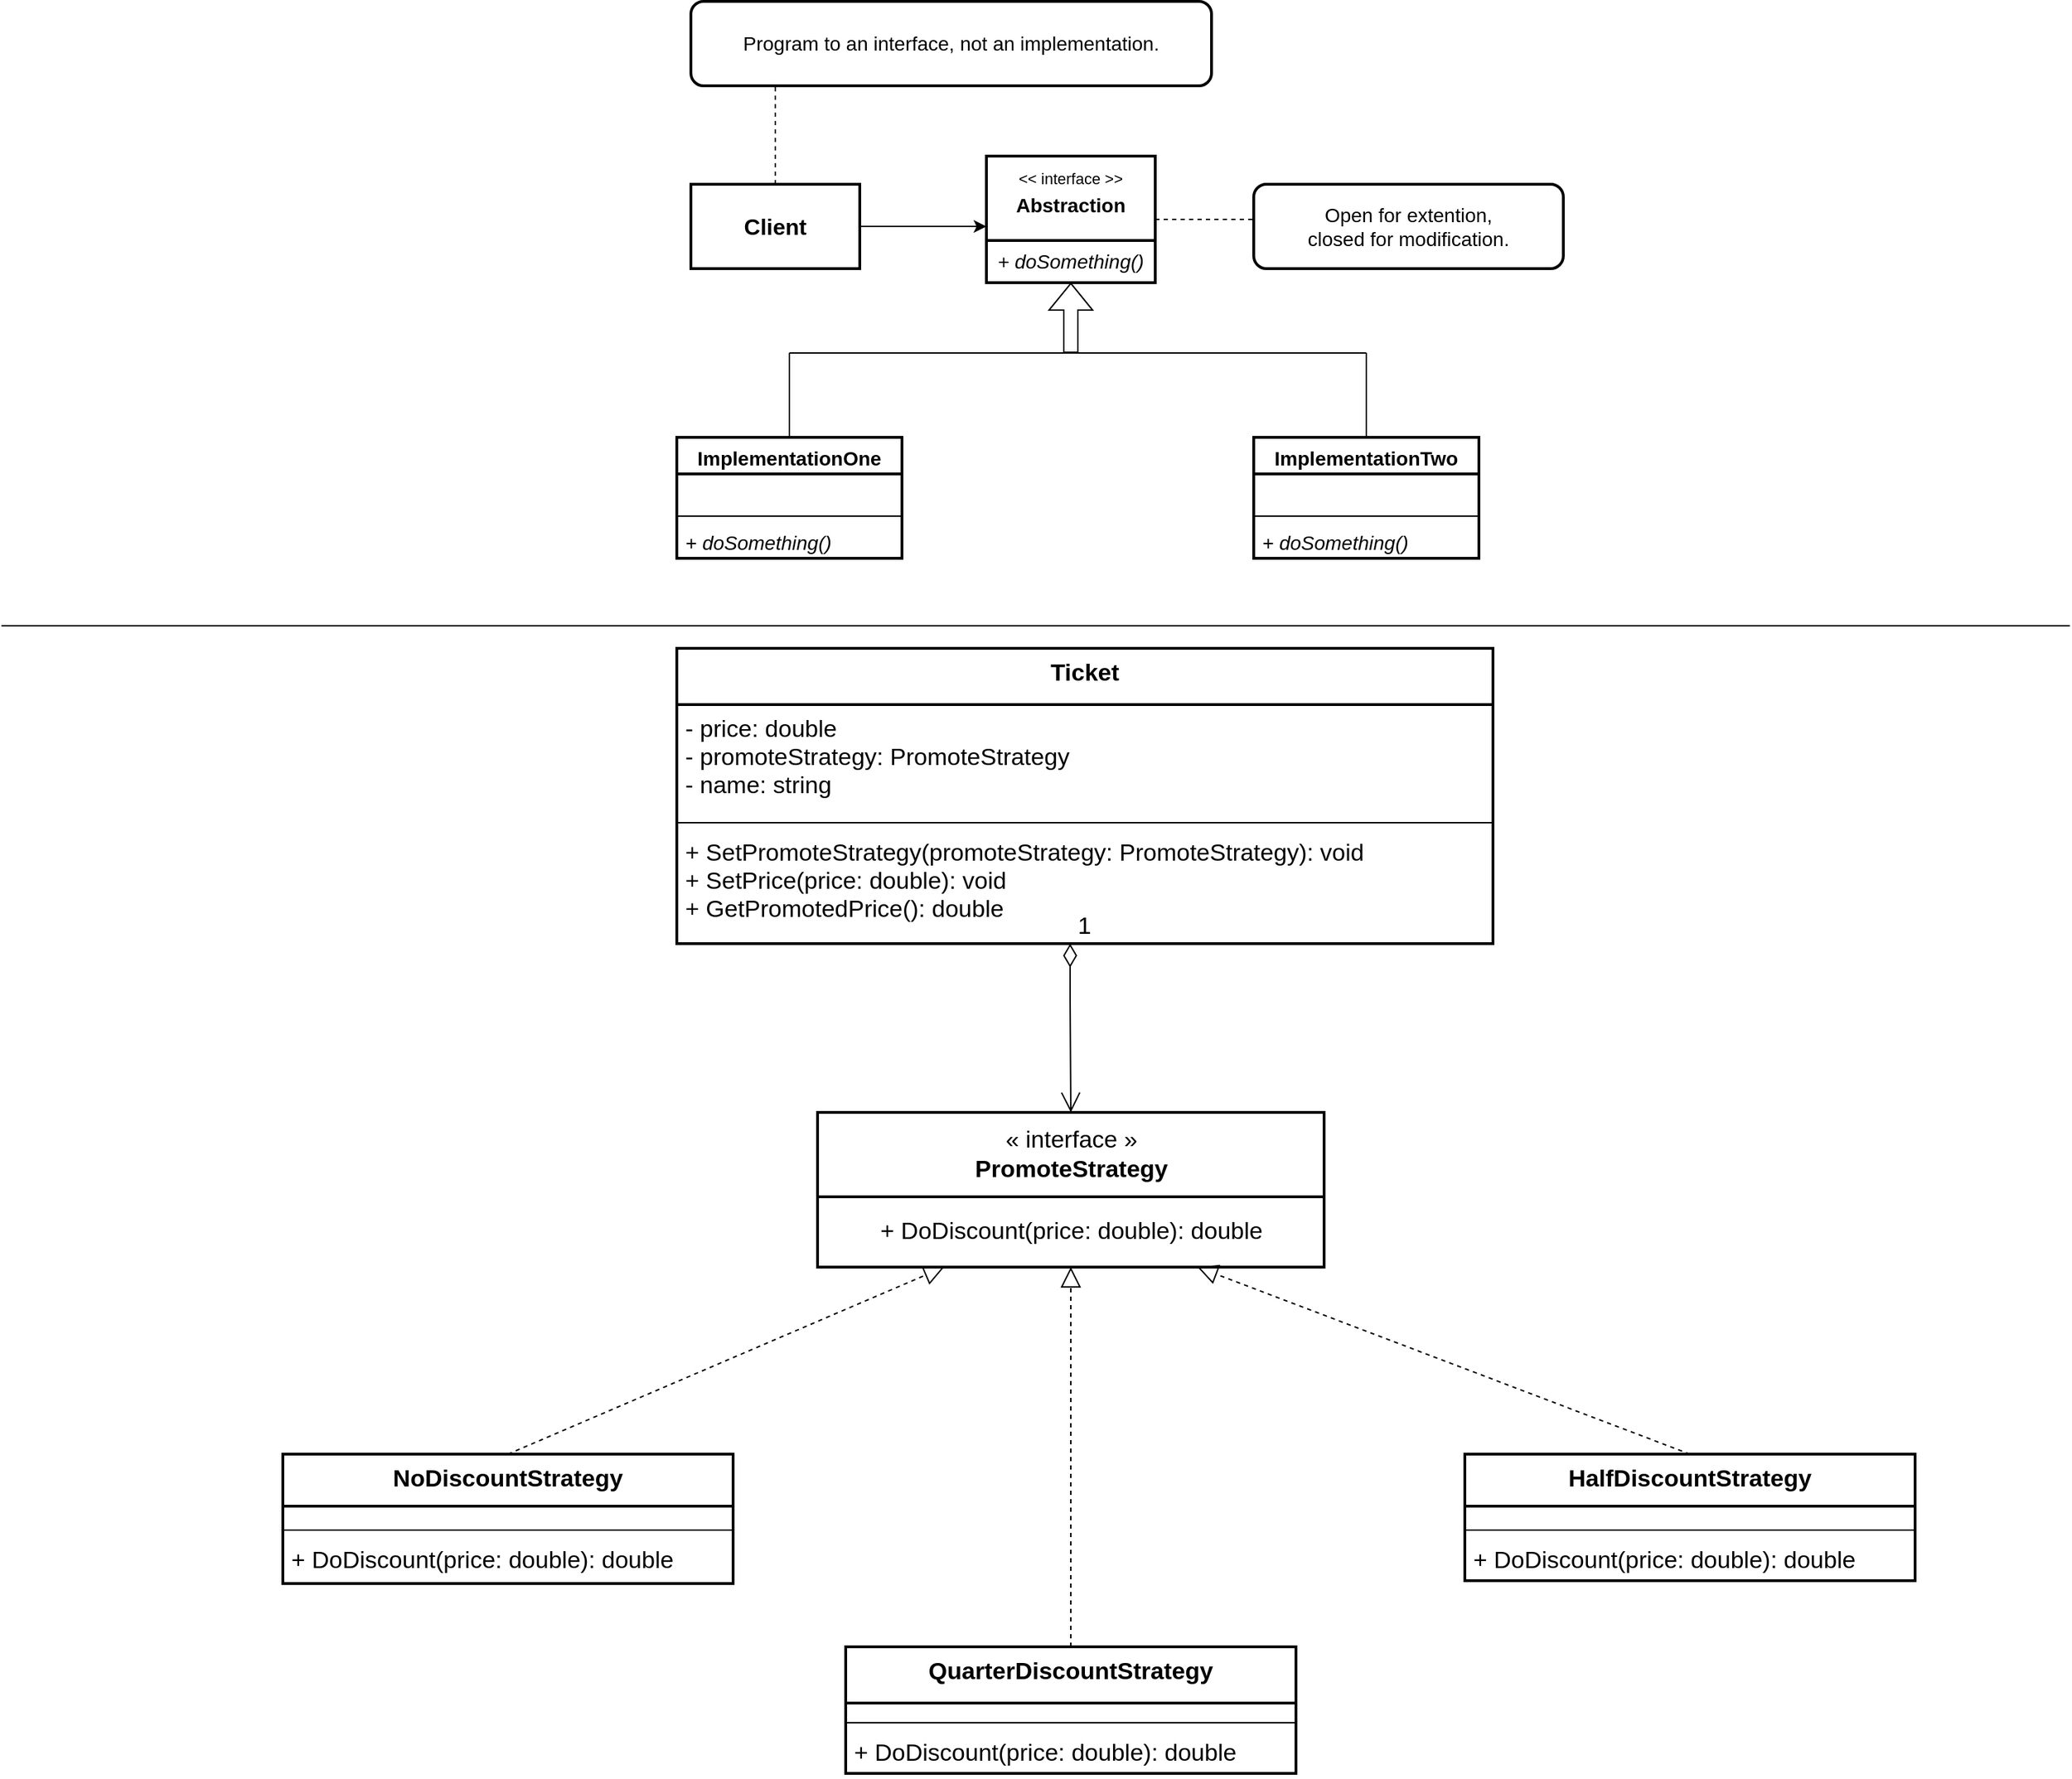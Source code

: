 <mxfile version="20.0.1" type="github">
  <diagram id="nKixB-swxuelsMwNh83h" name="Page-1">
    <mxGraphModel dx="2500" dy="925" grid="1" gridSize="10" guides="1" tooltips="1" connect="1" arrows="1" fold="1" page="1" pageScale="1" pageWidth="827" pageHeight="1169" math="0" shadow="0">
      <root>
        <mxCell id="0" />
        <mxCell id="1" parent="0" />
        <mxCell id="GCktm6jk6U1iaw8o4M6b-1" value="Client" style="rounded=0;whiteSpace=wrap;html=1;strokeWidth=2;spacing=2;fontStyle=1;fontSize=16;" vertex="1" parent="1">
          <mxGeometry x="90" y="180" width="120" height="60" as="geometry" />
        </mxCell>
        <mxCell id="GCktm6jk6U1iaw8o4M6b-2" value="" style="endArrow=classic;html=1;rounded=0;exitX=1;exitY=0.5;exitDx=0;exitDy=0;" edge="1" parent="1" source="GCktm6jk6U1iaw8o4M6b-1">
          <mxGeometry width="50" height="50" relative="1" as="geometry">
            <mxPoint x="390" y="430" as="sourcePoint" />
            <mxPoint x="300" y="210" as="targetPoint" />
          </mxGeometry>
        </mxCell>
        <mxCell id="GCktm6jk6U1iaw8o4M6b-12" value="" style="rounded=0;whiteSpace=wrap;html=1;fontSize=12;strokeWidth=2;" vertex="1" parent="1">
          <mxGeometry x="300" y="160" width="120" height="60" as="geometry" />
        </mxCell>
        <mxCell id="GCktm6jk6U1iaw8o4M6b-13" value="&lt;b&gt;&lt;font style=&quot;font-size: 14px;&quot;&gt;Abstraction&lt;/font&gt;&lt;/b&gt;" style="text;html=1;strokeColor=none;fillColor=none;align=center;verticalAlign=middle;whiteSpace=wrap;rounded=0;fontSize=12;" vertex="1" parent="1">
          <mxGeometry x="330" y="180" width="60" height="30" as="geometry" />
        </mxCell>
        <mxCell id="GCktm6jk6U1iaw8o4M6b-14" value="&lt;font style=&quot;font-size: 11px;&quot;&gt;&amp;lt;&amp;lt; interface &amp;gt;&amp;gt;&lt;/font&gt;" style="text;html=1;strokeColor=none;fillColor=none;align=center;verticalAlign=middle;whiteSpace=wrap;rounded=0;fontSize=14;" vertex="1" parent="1">
          <mxGeometry x="315" y="160" width="90" height="30" as="geometry" />
        </mxCell>
        <mxCell id="GCktm6jk6U1iaw8o4M6b-15" value="" style="rounded=0;whiteSpace=wrap;html=1;fontSize=11;strokeWidth=2;" vertex="1" parent="1">
          <mxGeometry x="300" y="220" width="120" height="30" as="geometry" />
        </mxCell>
        <mxCell id="GCktm6jk6U1iaw8o4M6b-16" value="&lt;font style=&quot;font-size: 14px;&quot;&gt;&lt;i&gt;+ doSomething()&lt;/i&gt;&lt;/font&gt;" style="text;html=1;strokeColor=none;fillColor=none;align=center;verticalAlign=middle;whiteSpace=wrap;rounded=0;fontSize=11;" vertex="1" parent="1">
          <mxGeometry x="300" y="220" width="120" height="30" as="geometry" />
        </mxCell>
        <mxCell id="GCktm6jk6U1iaw8o4M6b-17" value="" style="endArrow=none;dashed=1;html=1;rounded=0;fontSize=14;exitX=0.5;exitY=0;exitDx=0;exitDy=0;" edge="1" parent="1" source="GCktm6jk6U1iaw8o4M6b-1">
          <mxGeometry width="50" height="50" relative="1" as="geometry">
            <mxPoint x="390" y="390" as="sourcePoint" />
            <mxPoint x="150" y="110" as="targetPoint" />
          </mxGeometry>
        </mxCell>
        <mxCell id="GCktm6jk6U1iaw8o4M6b-18" value="" style="rounded=1;whiteSpace=wrap;html=1;fontSize=14;strokeWidth=2;" vertex="1" parent="1">
          <mxGeometry x="90" y="50" width="370" height="60" as="geometry" />
        </mxCell>
        <mxCell id="GCktm6jk6U1iaw8o4M6b-20" value="Program to an interface, not an implementation." style="text;html=1;strokeColor=none;fillColor=none;align=center;verticalAlign=middle;whiteSpace=wrap;rounded=0;fontSize=14;" vertex="1" parent="1">
          <mxGeometry x="90" y="65" width="370" height="30" as="geometry" />
        </mxCell>
        <mxCell id="GCktm6jk6U1iaw8o4M6b-21" value="" style="endArrow=none;dashed=1;html=1;rounded=0;fontSize=14;exitX=1;exitY=0.75;exitDx=0;exitDy=0;" edge="1" parent="1" source="GCktm6jk6U1iaw8o4M6b-12">
          <mxGeometry width="50" height="50" relative="1" as="geometry">
            <mxPoint x="390" y="390" as="sourcePoint" />
            <mxPoint x="490" y="205" as="targetPoint" />
            <Array as="points">
              <mxPoint x="450" y="205" />
            </Array>
          </mxGeometry>
        </mxCell>
        <mxCell id="GCktm6jk6U1iaw8o4M6b-22" value="" style="rounded=1;whiteSpace=wrap;html=1;fontSize=14;strokeWidth=2;" vertex="1" parent="1">
          <mxGeometry x="490" y="180" width="220" height="60" as="geometry" />
        </mxCell>
        <mxCell id="GCktm6jk6U1iaw8o4M6b-23" value="Open for extention,&lt;br&gt;closed for modification." style="text;html=1;strokeColor=none;fillColor=none;align=center;verticalAlign=middle;whiteSpace=wrap;rounded=0;fontSize=14;" vertex="1" parent="1">
          <mxGeometry x="490" y="180" width="220" height="60" as="geometry" />
        </mxCell>
        <mxCell id="GCktm6jk6U1iaw8o4M6b-24" value="" style="shape=flexArrow;endArrow=classic;html=1;rounded=0;fontSize=14;entryX=0.5;entryY=1;entryDx=0;entryDy=0;" edge="1" parent="1" target="GCktm6jk6U1iaw8o4M6b-16">
          <mxGeometry width="50" height="50" relative="1" as="geometry">
            <mxPoint x="360" y="300" as="sourcePoint" />
            <mxPoint x="440" y="330" as="targetPoint" />
          </mxGeometry>
        </mxCell>
        <mxCell id="GCktm6jk6U1iaw8o4M6b-25" value="ImplementationOne" style="swimlane;fontStyle=1;align=center;verticalAlign=top;childLayout=stackLayout;horizontal=1;startSize=26;horizontalStack=0;resizeParent=1;resizeParentMax=0;resizeLast=0;collapsible=1;marginBottom=0;fontSize=14;strokeWidth=2;" vertex="1" parent="1">
          <mxGeometry x="80" y="360" width="160" height="86" as="geometry" />
        </mxCell>
        <mxCell id="GCktm6jk6U1iaw8o4M6b-26" value="  " style="text;strokeColor=none;fillColor=none;align=left;verticalAlign=top;spacingLeft=4;spacingRight=4;overflow=hidden;rotatable=0;points=[[0,0.5],[1,0.5]];portConstraint=eastwest;fontSize=14;" vertex="1" parent="GCktm6jk6U1iaw8o4M6b-25">
          <mxGeometry y="26" width="160" height="26" as="geometry" />
        </mxCell>
        <mxCell id="GCktm6jk6U1iaw8o4M6b-27" value="" style="line;strokeWidth=1;fillColor=none;align=left;verticalAlign=middle;spacingTop=-1;spacingLeft=3;spacingRight=3;rotatable=0;labelPosition=right;points=[];portConstraint=eastwest;fontSize=14;" vertex="1" parent="GCktm6jk6U1iaw8o4M6b-25">
          <mxGeometry y="52" width="160" height="8" as="geometry" />
        </mxCell>
        <mxCell id="GCktm6jk6U1iaw8o4M6b-28" value="+ doSomething()" style="text;strokeColor=none;fillColor=none;align=left;verticalAlign=top;spacingLeft=4;spacingRight=4;overflow=hidden;rotatable=0;points=[[0,0.5],[1,0.5]];portConstraint=eastwest;fontSize=14;fontStyle=2" vertex="1" parent="GCktm6jk6U1iaw8o4M6b-25">
          <mxGeometry y="60" width="160" height="26" as="geometry" />
        </mxCell>
        <mxCell id="GCktm6jk6U1iaw8o4M6b-29" value="ImplementationTwo" style="swimlane;fontStyle=1;align=center;verticalAlign=top;childLayout=stackLayout;horizontal=1;startSize=26;horizontalStack=0;resizeParent=1;resizeParentMax=0;resizeLast=0;collapsible=1;marginBottom=0;fontSize=14;strokeWidth=2;" vertex="1" parent="1">
          <mxGeometry x="490" y="360" width="160" height="86" as="geometry" />
        </mxCell>
        <mxCell id="GCktm6jk6U1iaw8o4M6b-30" value="  " style="text;strokeColor=none;fillColor=none;align=left;verticalAlign=top;spacingLeft=4;spacingRight=4;overflow=hidden;rotatable=0;points=[[0,0.5],[1,0.5]];portConstraint=eastwest;fontSize=14;" vertex="1" parent="GCktm6jk6U1iaw8o4M6b-29">
          <mxGeometry y="26" width="160" height="26" as="geometry" />
        </mxCell>
        <mxCell id="GCktm6jk6U1iaw8o4M6b-31" value="" style="line;strokeWidth=1;fillColor=none;align=left;verticalAlign=middle;spacingTop=-1;spacingLeft=3;spacingRight=3;rotatable=0;labelPosition=right;points=[];portConstraint=eastwest;fontSize=14;" vertex="1" parent="GCktm6jk6U1iaw8o4M6b-29">
          <mxGeometry y="52" width="160" height="8" as="geometry" />
        </mxCell>
        <mxCell id="GCktm6jk6U1iaw8o4M6b-32" value="+ doSomething()" style="text;strokeColor=none;fillColor=none;align=left;verticalAlign=top;spacingLeft=4;spacingRight=4;overflow=hidden;rotatable=0;points=[[0,0.5],[1,0.5]];portConstraint=eastwest;fontSize=14;fontStyle=2" vertex="1" parent="GCktm6jk6U1iaw8o4M6b-29">
          <mxGeometry y="60" width="160" height="26" as="geometry" />
        </mxCell>
        <mxCell id="GCktm6jk6U1iaw8o4M6b-34" value="" style="endArrow=none;html=1;rounded=0;fontSize=14;" edge="1" parent="1" source="GCktm6jk6U1iaw8o4M6b-25">
          <mxGeometry width="50" height="50" relative="1" as="geometry">
            <mxPoint x="390" y="380" as="sourcePoint" />
            <mxPoint x="160" y="300" as="targetPoint" />
          </mxGeometry>
        </mxCell>
        <mxCell id="GCktm6jk6U1iaw8o4M6b-35" value="" style="endArrow=none;html=1;rounded=0;fontSize=17;fontStyle=1" edge="1" parent="1">
          <mxGeometry width="50" height="50" relative="1" as="geometry">
            <mxPoint x="160" y="300" as="sourcePoint" />
            <mxPoint x="360" y="300" as="targetPoint" />
          </mxGeometry>
        </mxCell>
        <mxCell id="GCktm6jk6U1iaw8o4M6b-37" value="" style="endArrow=none;html=1;rounded=0;fontSize=14;exitX=0.5;exitY=0;exitDx=0;exitDy=0;" edge="1" parent="1" source="GCktm6jk6U1iaw8o4M6b-29">
          <mxGeometry width="50" height="50" relative="1" as="geometry">
            <mxPoint x="390" y="380" as="sourcePoint" />
            <mxPoint x="570" y="300" as="targetPoint" />
          </mxGeometry>
        </mxCell>
        <mxCell id="GCktm6jk6U1iaw8o4M6b-38" value="" style="endArrow=none;html=1;rounded=0;fontSize=14;" edge="1" parent="1">
          <mxGeometry width="50" height="50" relative="1" as="geometry">
            <mxPoint x="360" y="300" as="sourcePoint" />
            <mxPoint x="570" y="300" as="targetPoint" />
          </mxGeometry>
        </mxCell>
        <mxCell id="GCktm6jk6U1iaw8o4M6b-39" value="Ticket" style="swimlane;fontStyle=1;align=center;verticalAlign=top;childLayout=stackLayout;horizontal=1;startSize=40;horizontalStack=0;resizeParent=1;resizeParentMax=0;resizeLast=0;collapsible=1;marginBottom=0;fontSize=17;strokeWidth=2;" vertex="1" parent="1">
          <mxGeometry x="80" y="510" width="580" height="210" as="geometry">
            <mxRectangle x="80" y="510" width="80" height="40" as="alternateBounds" />
          </mxGeometry>
        </mxCell>
        <mxCell id="GCktm6jk6U1iaw8o4M6b-40" value="- price: double&#xa;- promoteStrategy: PromoteStrategy &#xa;- name: string&#xa;" style="text;strokeColor=none;fillColor=none;align=left;verticalAlign=top;spacingLeft=4;spacingRight=4;overflow=hidden;rotatable=0;points=[[0,0.5],[1,0.5]];portConstraint=eastwest;fontSize=17;" vertex="1" parent="GCktm6jk6U1iaw8o4M6b-39">
          <mxGeometry y="40" width="580" height="80" as="geometry" />
        </mxCell>
        <mxCell id="GCktm6jk6U1iaw8o4M6b-41" value="" style="line;strokeWidth=1;fillColor=none;align=left;verticalAlign=middle;spacingTop=-1;spacingLeft=3;spacingRight=3;rotatable=0;labelPosition=right;points=[];portConstraint=eastwest;fontSize=17;" vertex="1" parent="GCktm6jk6U1iaw8o4M6b-39">
          <mxGeometry y="120" width="580" height="8" as="geometry" />
        </mxCell>
        <mxCell id="GCktm6jk6U1iaw8o4M6b-42" value="+ SetPromoteStrategy(promoteStrategy: PromoteStrategy): void&#xa;+ SetPrice(price: double): void&#xa;+ GetPromotedPrice(): double" style="text;strokeColor=none;fillColor=none;align=left;verticalAlign=top;spacingLeft=4;spacingRight=4;overflow=hidden;rotatable=0;points=[[0,0.5],[1,0.5]];portConstraint=eastwest;fontSize=17;" vertex="1" parent="GCktm6jk6U1iaw8o4M6b-39">
          <mxGeometry y="128" width="580" height="82" as="geometry" />
        </mxCell>
        <mxCell id="GCktm6jk6U1iaw8o4M6b-43" value="" style="line;strokeWidth=1;fillColor=none;align=left;verticalAlign=middle;spacingTop=-1;spacingLeft=3;spacingRight=3;rotatable=0;labelPosition=right;points=[];portConstraint=eastwest;fontSize=17;" vertex="1" parent="1">
          <mxGeometry x="-400" y="490" width="1470" height="8" as="geometry" />
        </mxCell>
        <mxCell id="GCktm6jk6U1iaw8o4M6b-45" value="1" style="endArrow=open;html=1;endSize=12;startArrow=diamondThin;startSize=14;startFill=0;edgeStyle=orthogonalEdgeStyle;align=left;verticalAlign=bottom;rounded=0;fontSize=17;" edge="1" parent="1">
          <mxGeometry x="-1" y="3" relative="1" as="geometry">
            <mxPoint x="359.5" y="720" as="sourcePoint" />
            <mxPoint x="360" y="840" as="targetPoint" />
            <Array as="points">
              <mxPoint x="360" y="760" />
              <mxPoint x="360" y="760" />
            </Array>
          </mxGeometry>
        </mxCell>
        <mxCell id="GCktm6jk6U1iaw8o4M6b-46" value="« interface »&lt;br&gt;&lt;b&gt;PromoteStrategy&lt;/b&gt;" style="html=1;dropTarget=0;fontSize=17;strokeWidth=2;" vertex="1" parent="1">
          <mxGeometry x="180" y="840" width="360" height="60" as="geometry" />
        </mxCell>
        <mxCell id="GCktm6jk6U1iaw8o4M6b-48" value="+ DoDiscount(price: double): double" style="html=1;fontSize=17;strokeWidth=2;" vertex="1" parent="1">
          <mxGeometry x="180" y="900" width="360" height="50" as="geometry" />
        </mxCell>
        <mxCell id="GCktm6jk6U1iaw8o4M6b-49" value="NoDiscountStrategy" style="swimlane;fontStyle=1;align=center;verticalAlign=top;childLayout=stackLayout;horizontal=1;startSize=37;horizontalStack=0;resizeParent=1;resizeParentMax=0;resizeLast=0;collapsible=1;marginBottom=0;fontSize=17;strokeWidth=2;" vertex="1" parent="1">
          <mxGeometry x="-200" y="1083" width="320" height="92" as="geometry" />
        </mxCell>
        <mxCell id="GCktm6jk6U1iaw8o4M6b-50" value=" " style="text;strokeColor=none;fillColor=none;align=left;verticalAlign=top;spacingLeft=4;spacingRight=4;overflow=hidden;rotatable=0;points=[[0,0.5],[1,0.5]];portConstraint=eastwest;fontSize=17;" vertex="1" parent="GCktm6jk6U1iaw8o4M6b-49">
          <mxGeometry y="37" width="320" height="13" as="geometry" />
        </mxCell>
        <mxCell id="GCktm6jk6U1iaw8o4M6b-51" value="" style="line;strokeWidth=1;fillColor=none;align=left;verticalAlign=middle;spacingTop=-1;spacingLeft=3;spacingRight=3;rotatable=0;labelPosition=right;points=[];portConstraint=eastwest;fontSize=17;" vertex="1" parent="GCktm6jk6U1iaw8o4M6b-49">
          <mxGeometry y="50" width="320" height="8" as="geometry" />
        </mxCell>
        <mxCell id="GCktm6jk6U1iaw8o4M6b-52" value="+ DoDiscount(price: double): double" style="text;strokeColor=none;fillColor=none;align=left;verticalAlign=top;spacingLeft=4;spacingRight=4;overflow=hidden;rotatable=0;points=[[0,0.5],[1,0.5]];portConstraint=eastwest;fontSize=17;" vertex="1" parent="GCktm6jk6U1iaw8o4M6b-49">
          <mxGeometry y="58" width="320" height="34" as="geometry" />
        </mxCell>
        <mxCell id="GCktm6jk6U1iaw8o4M6b-53" value="HalfDiscountStrategy" style="swimlane;fontStyle=1;align=center;verticalAlign=top;childLayout=stackLayout;horizontal=1;startSize=37;horizontalStack=0;resizeParent=1;resizeParentMax=0;resizeLast=0;collapsible=1;marginBottom=0;fontSize=17;strokeWidth=2;" vertex="1" parent="1">
          <mxGeometry x="640" y="1083" width="320" height="90" as="geometry" />
        </mxCell>
        <mxCell id="GCktm6jk6U1iaw8o4M6b-54" value=" " style="text;strokeColor=none;fillColor=none;align=left;verticalAlign=top;spacingLeft=4;spacingRight=4;overflow=hidden;rotatable=0;points=[[0,0.5],[1,0.5]];portConstraint=eastwest;fontSize=17;" vertex="1" parent="GCktm6jk6U1iaw8o4M6b-53">
          <mxGeometry y="37" width="320" height="13" as="geometry" />
        </mxCell>
        <mxCell id="GCktm6jk6U1iaw8o4M6b-55" value="" style="line;strokeWidth=1;fillColor=none;align=left;verticalAlign=middle;spacingTop=-1;spacingLeft=3;spacingRight=3;rotatable=0;labelPosition=right;points=[];portConstraint=eastwest;fontSize=17;" vertex="1" parent="GCktm6jk6U1iaw8o4M6b-53">
          <mxGeometry y="50" width="320" height="8" as="geometry" />
        </mxCell>
        <mxCell id="GCktm6jk6U1iaw8o4M6b-56" value="+ DoDiscount(price: double): double" style="text;strokeColor=none;fillColor=none;align=left;verticalAlign=top;spacingLeft=4;spacingRight=4;overflow=hidden;rotatable=0;points=[[0,0.5],[1,0.5]];portConstraint=eastwest;fontSize=17;" vertex="1" parent="GCktm6jk6U1iaw8o4M6b-53">
          <mxGeometry y="58" width="320" height="32" as="geometry" />
        </mxCell>
        <mxCell id="GCktm6jk6U1iaw8o4M6b-57" value="QuarterDiscountStrategy" style="swimlane;fontStyle=1;align=center;verticalAlign=top;childLayout=stackLayout;horizontal=1;startSize=40;horizontalStack=0;resizeParent=1;resizeParentMax=0;resizeLast=0;collapsible=1;marginBottom=0;fontSize=17;strokeWidth=2;" vertex="1" parent="1">
          <mxGeometry x="200" y="1220" width="320" height="90" as="geometry" />
        </mxCell>
        <mxCell id="GCktm6jk6U1iaw8o4M6b-58" value=" " style="text;strokeColor=none;fillColor=none;align=left;verticalAlign=top;spacingLeft=4;spacingRight=4;overflow=hidden;rotatable=0;points=[[0,0.5],[1,0.5]];portConstraint=eastwest;fontSize=17;" vertex="1" parent="GCktm6jk6U1iaw8o4M6b-57">
          <mxGeometry y="40" width="320" height="10" as="geometry" />
        </mxCell>
        <mxCell id="GCktm6jk6U1iaw8o4M6b-59" value="" style="line;strokeWidth=1;fillColor=none;align=left;verticalAlign=middle;spacingTop=-1;spacingLeft=3;spacingRight=3;rotatable=0;labelPosition=right;points=[];portConstraint=eastwest;fontSize=17;" vertex="1" parent="GCktm6jk6U1iaw8o4M6b-57">
          <mxGeometry y="50" width="320" height="8" as="geometry" />
        </mxCell>
        <mxCell id="GCktm6jk6U1iaw8o4M6b-60" value="+ DoDiscount(price: double): double" style="text;strokeColor=none;fillColor=none;align=left;verticalAlign=top;spacingLeft=4;spacingRight=4;overflow=hidden;rotatable=0;points=[[0,0.5],[1,0.5]];portConstraint=eastwest;fontSize=17;" vertex="1" parent="GCktm6jk6U1iaw8o4M6b-57">
          <mxGeometry y="58" width="320" height="32" as="geometry" />
        </mxCell>
        <mxCell id="GCktm6jk6U1iaw8o4M6b-61" value="" style="endArrow=block;dashed=1;endFill=0;endSize=12;html=1;rounded=0;fontSize=25;exitX=0.5;exitY=0;exitDx=0;exitDy=0;entryX=0.25;entryY=1;entryDx=0;entryDy=0;" edge="1" parent="1" source="GCktm6jk6U1iaw8o4M6b-49" target="GCktm6jk6U1iaw8o4M6b-48">
          <mxGeometry width="160" relative="1" as="geometry">
            <mxPoint x="330" y="1050" as="sourcePoint" />
            <mxPoint x="490" y="1050" as="targetPoint" />
          </mxGeometry>
        </mxCell>
        <mxCell id="GCktm6jk6U1iaw8o4M6b-63" value="" style="endArrow=block;dashed=1;endFill=0;endSize=12;html=1;rounded=0;fontSize=25;exitX=0.5;exitY=0;exitDx=0;exitDy=0;entryX=0.5;entryY=1;entryDx=0;entryDy=0;" edge="1" parent="1" source="GCktm6jk6U1iaw8o4M6b-57" target="GCktm6jk6U1iaw8o4M6b-48">
          <mxGeometry width="160" relative="1" as="geometry">
            <mxPoint x="330" y="1050" as="sourcePoint" />
            <mxPoint x="490" y="1050" as="targetPoint" />
          </mxGeometry>
        </mxCell>
        <mxCell id="GCktm6jk6U1iaw8o4M6b-64" value="" style="endArrow=block;dashed=1;endFill=0;endSize=12;html=1;rounded=0;fontSize=25;exitX=0.5;exitY=0;exitDx=0;exitDy=0;entryX=0.75;entryY=1;entryDx=0;entryDy=0;" edge="1" parent="1" source="GCktm6jk6U1iaw8o4M6b-53" target="GCktm6jk6U1iaw8o4M6b-48">
          <mxGeometry width="160" relative="1" as="geometry">
            <mxPoint x="330" y="1050" as="sourcePoint" />
            <mxPoint x="490" y="1050" as="targetPoint" />
          </mxGeometry>
        </mxCell>
      </root>
    </mxGraphModel>
  </diagram>
</mxfile>
